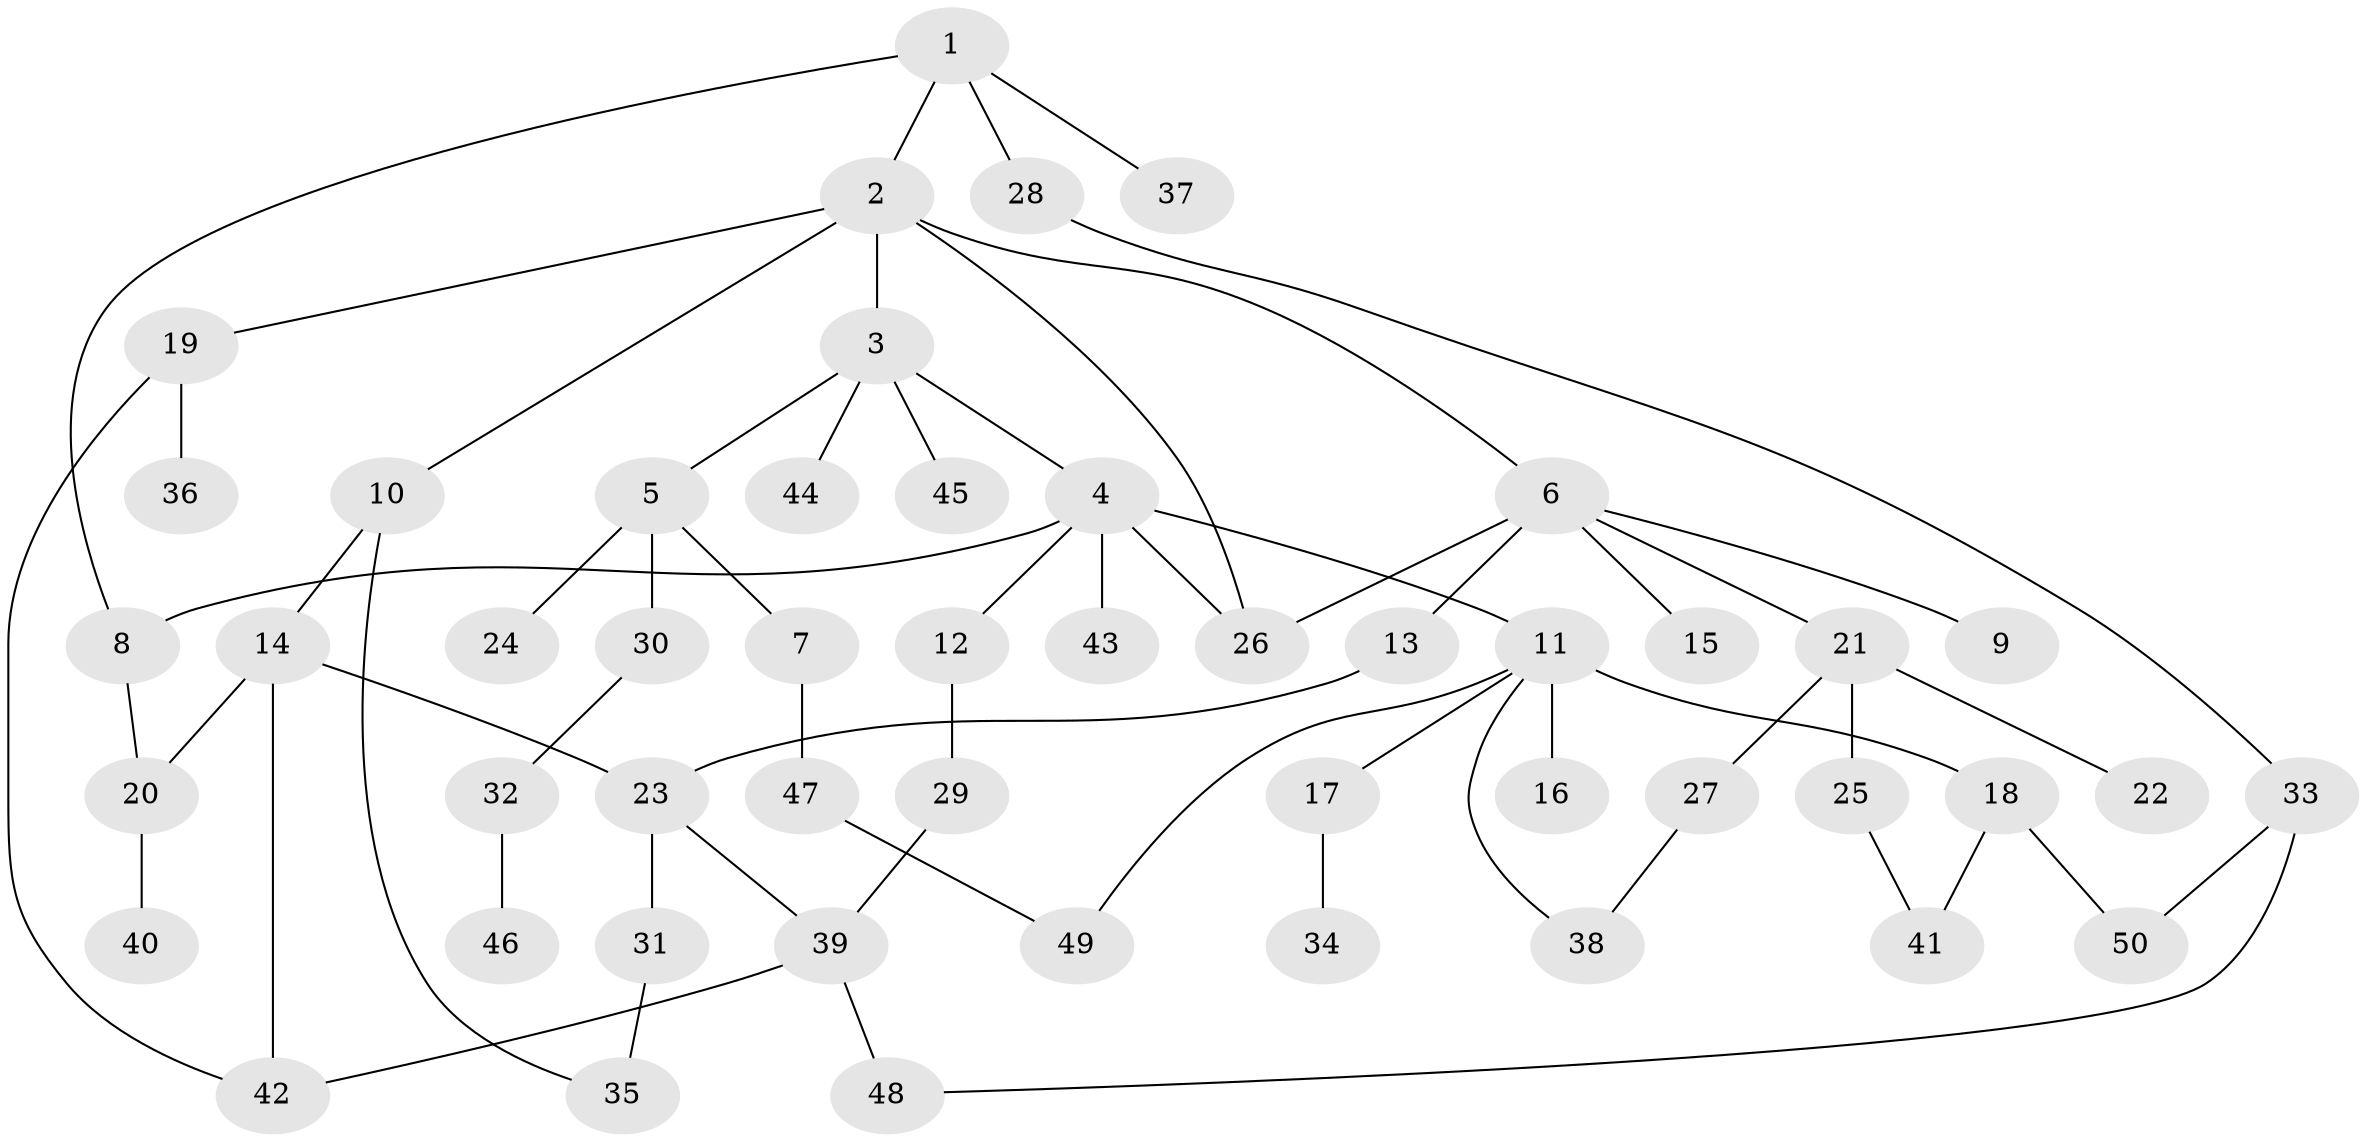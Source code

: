// coarse degree distribution, {8: 0.03333333333333333, 4: 0.1, 7: 0.03333333333333333, 3: 0.16666666666666666, 5: 0.06666666666666667, 2: 0.3, 6: 0.03333333333333333, 1: 0.26666666666666666}
// Generated by graph-tools (version 1.1) at 2025/51/02/27/25 19:51:39]
// undirected, 50 vertices, 63 edges
graph export_dot {
graph [start="1"]
  node [color=gray90,style=filled];
  1;
  2;
  3;
  4;
  5;
  6;
  7;
  8;
  9;
  10;
  11;
  12;
  13;
  14;
  15;
  16;
  17;
  18;
  19;
  20;
  21;
  22;
  23;
  24;
  25;
  26;
  27;
  28;
  29;
  30;
  31;
  32;
  33;
  34;
  35;
  36;
  37;
  38;
  39;
  40;
  41;
  42;
  43;
  44;
  45;
  46;
  47;
  48;
  49;
  50;
  1 -- 2;
  1 -- 8;
  1 -- 28;
  1 -- 37;
  2 -- 3;
  2 -- 6;
  2 -- 10;
  2 -- 19;
  2 -- 26;
  3 -- 4;
  3 -- 5;
  3 -- 44;
  3 -- 45;
  4 -- 11;
  4 -- 12;
  4 -- 43;
  4 -- 26;
  4 -- 8;
  5 -- 7;
  5 -- 24;
  5 -- 30;
  6 -- 9;
  6 -- 13;
  6 -- 15;
  6 -- 21;
  6 -- 26;
  7 -- 47;
  8 -- 20;
  10 -- 14;
  10 -- 35;
  11 -- 16;
  11 -- 17;
  11 -- 18;
  11 -- 38;
  11 -- 49;
  12 -- 29;
  13 -- 23;
  14 -- 20;
  14 -- 23;
  14 -- 42;
  17 -- 34;
  18 -- 50;
  18 -- 41;
  19 -- 36;
  19 -- 42;
  20 -- 40;
  21 -- 22;
  21 -- 25;
  21 -- 27;
  23 -- 31;
  23 -- 39;
  25 -- 41;
  27 -- 38;
  28 -- 33;
  29 -- 39;
  30 -- 32;
  31 -- 35;
  32 -- 46;
  33 -- 50;
  33 -- 48;
  39 -- 42;
  39 -- 48;
  47 -- 49;
}
